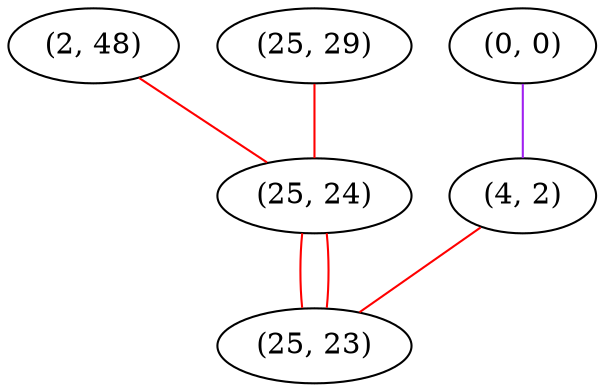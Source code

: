 graph "" {
"(2, 48)";
"(0, 0)";
"(25, 29)";
"(25, 24)";
"(4, 2)";
"(25, 23)";
"(2, 48)" -- "(25, 24)"  [color=red, key=0, weight=1];
"(0, 0)" -- "(4, 2)"  [color=purple, key=0, weight=4];
"(25, 29)" -- "(25, 24)"  [color=red, key=0, weight=1];
"(25, 24)" -- "(25, 23)"  [color=red, key=0, weight=1];
"(25, 24)" -- "(25, 23)"  [color=red, key=1, weight=1];
"(4, 2)" -- "(25, 23)"  [color=red, key=0, weight=1];
}
